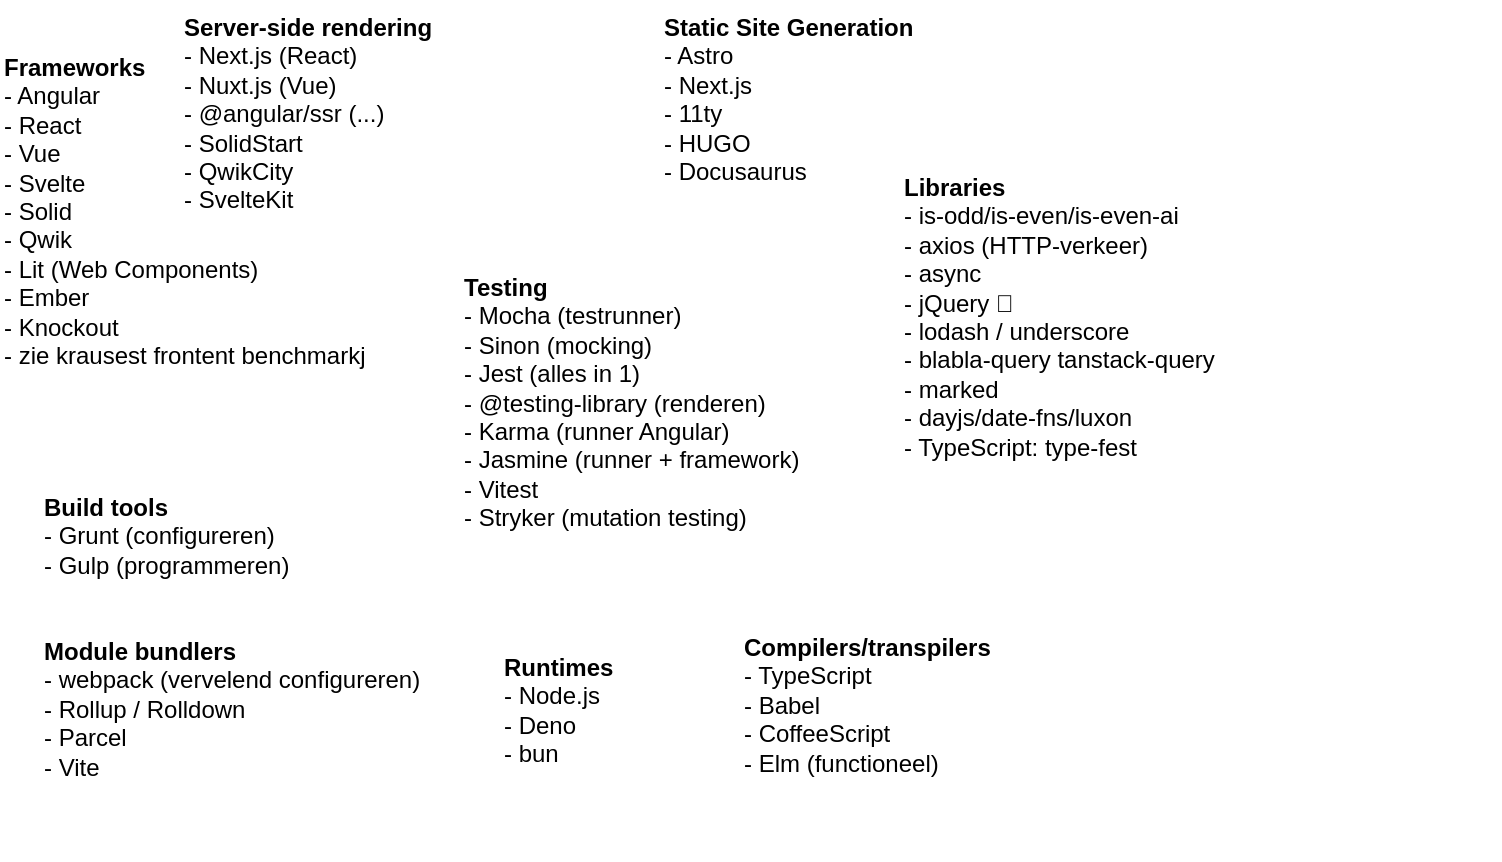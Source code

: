 <mxfile>
    <diagram id="HRNYZb_d_-AxjUrSjqQ5" name="Page-1">
        <mxGraphModel dx="1066" dy="636" grid="1" gridSize="10" guides="1" tooltips="1" connect="1" arrows="1" fold="1" page="1" pageScale="1" pageWidth="850" pageHeight="1100" math="0" shadow="0">
            <root>
                <mxCell id="0"/>
                <mxCell id="1" parent="0"/>
                <mxCell id="2" value="&lt;b&gt;Frameworks&lt;/b&gt;&lt;br&gt;- Angular&lt;br&gt;- React&lt;br&gt;- Vue&lt;br&gt;- Svelte&lt;br&gt;- Solid&lt;br&gt;- Qwik&lt;br&gt;- Lit (Web Components)&lt;br&gt;- Ember&lt;br&gt;- Knockout&lt;br&gt;- zie krausest frontent benchmarkj" style="text;html=1;strokeColor=none;fillColor=none;align=left;verticalAlign=top;whiteSpace=wrap;rounded=0;" vertex="1" parent="1">
                    <mxGeometry x="40" y="40" width="300" height="190" as="geometry"/>
                </mxCell>
                <mxCell id="3" value="&lt;b&gt;Server-side rendering&lt;/b&gt;&lt;br&gt;- Next.js (React)&lt;br&gt;- Nuxt.js (Vue)&lt;br&gt;- @angular/ssr (...)&lt;br&gt;- SolidStart&lt;br&gt;- QwikCity&lt;br&gt;- SvelteKit" style="text;html=1;strokeColor=none;fillColor=none;align=left;verticalAlign=top;whiteSpace=wrap;rounded=0;" vertex="1" parent="1">
                    <mxGeometry x="130" y="20" width="300" height="190" as="geometry"/>
                </mxCell>
                <mxCell id="4" value="&lt;b&gt;Static Site Generation&lt;/b&gt;&lt;br&gt;- Astro&lt;br&gt;- Next.js&lt;br&gt;- 11ty&lt;br&gt;- HUGO&lt;br&gt;- Docusaurus" style="text;html=1;strokeColor=none;fillColor=none;align=left;verticalAlign=top;whiteSpace=wrap;rounded=0;" vertex="1" parent="1">
                    <mxGeometry x="370" y="20" width="300" height="190" as="geometry"/>
                </mxCell>
                <mxCell id="5" value="&lt;b&gt;Testing&lt;/b&gt;&lt;br&gt;- Mocha (testrunner)&lt;br&gt;- Sinon (mocking)&lt;br&gt;- Jest (alles in 1)&lt;br&gt;- @testing-library (renderen)&lt;br&gt;- Karma (runner Angular)&lt;br&gt;- Jasmine (runner + framework)&lt;br&gt;- Vitest&lt;br&gt;- Stryker (mutation testing)" style="text;html=1;strokeColor=none;fillColor=none;align=left;verticalAlign=top;whiteSpace=wrap;rounded=0;" vertex="1" parent="1">
                    <mxGeometry x="270" y="150" width="300" height="190" as="geometry"/>
                </mxCell>
                <mxCell id="6" value="&lt;b&gt;Build tools&lt;/b&gt;&lt;br&gt;- Grunt (configureren)&lt;br&gt;- Gulp (programmeren)&lt;br&gt;&lt;br&gt;&lt;br&gt;&lt;b&gt;Module bundlers&lt;br&gt;&lt;/b&gt;- webpack (vervelend configureren)&lt;br&gt;- Rollup / Rolldown&lt;br&gt;- Parcel&lt;br&gt;- Vite&lt;br&gt;&lt;b&gt;&lt;br&gt;&lt;/b&gt;" style="text;html=1;strokeColor=none;fillColor=none;align=left;verticalAlign=top;whiteSpace=wrap;rounded=0;" vertex="1" parent="1">
                    <mxGeometry x="60" y="260" width="300" height="190" as="geometry"/>
                </mxCell>
                <mxCell id="7" value="&lt;b&gt;Libraries&lt;/b&gt;&lt;br&gt;- is-odd/is-even/is-even-ai&lt;br&gt;- axios (HTTP-verkeer)&lt;br&gt;- async&lt;br&gt;- jQuery 🤢&lt;br&gt;- lodash / underscore&lt;br&gt;- blabla-query tanstack-query&lt;br&gt;- marked&lt;br&gt;- dayjs/date-fns/luxon&lt;br&gt;- TypeScript: type-fest" style="text;html=1;strokeColor=none;fillColor=none;align=left;verticalAlign=top;whiteSpace=wrap;rounded=0;" vertex="1" parent="1">
                    <mxGeometry x="490" y="100" width="300" height="190" as="geometry"/>
                </mxCell>
                <mxCell id="8" value="&lt;b&gt;Runtimes&lt;/b&gt;&lt;br&gt;- Node.js&lt;br&gt;- Deno&lt;br&gt;- bun" style="text;html=1;strokeColor=none;fillColor=none;align=left;verticalAlign=top;whiteSpace=wrap;rounded=0;" vertex="1" parent="1">
                    <mxGeometry x="290" y="340" width="90" height="100" as="geometry"/>
                </mxCell>
                <mxCell id="9" value="&lt;b&gt;Compilers/transpilers&lt;/b&gt;&lt;br&gt;- TypeScript&lt;br&gt;- Babel&lt;br&gt;- CoffeeScript&lt;br&gt;- Elm (functioneel)" style="text;html=1;strokeColor=none;fillColor=none;align=left;verticalAlign=top;whiteSpace=wrap;rounded=0;" vertex="1" parent="1">
                    <mxGeometry x="410" y="330" width="170" height="120" as="geometry"/>
                </mxCell>
            </root>
        </mxGraphModel>
    </diagram>
</mxfile>